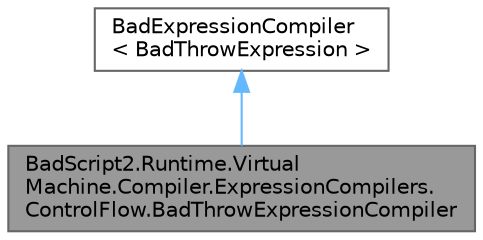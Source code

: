 digraph "BadScript2.Runtime.VirtualMachine.Compiler.ExpressionCompilers.ControlFlow.BadThrowExpressionCompiler"
{
 // LATEX_PDF_SIZE
  bgcolor="transparent";
  edge [fontname=Helvetica,fontsize=10,labelfontname=Helvetica,labelfontsize=10];
  node [fontname=Helvetica,fontsize=10,shape=box,height=0.2,width=0.4];
  Node1 [id="Node000001",label="BadScript2.Runtime.Virtual\lMachine.Compiler.ExpressionCompilers.\lControlFlow.BadThrowExpressionCompiler",height=0.2,width=0.4,color="gray40", fillcolor="grey60", style="filled", fontcolor="black",tooltip=" "];
  Node2 -> Node1 [id="edge1_Node000001_Node000002",dir="back",color="steelblue1",style="solid",tooltip=" "];
  Node2 [id="Node000002",label="BadExpressionCompiler\l\< BadThrowExpression \>",height=0.2,width=0.4,color="gray40", fillcolor="white", style="filled",URL="$class_bad_script2_1_1_runtime_1_1_virtual_machine_1_1_compiler_1_1_expression_compilers_1_1_bad_expression_compiler.html",tooltip=" "];
}
